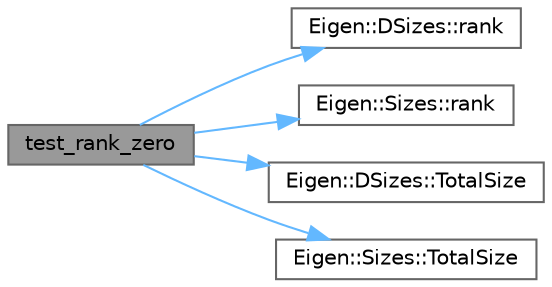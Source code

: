 digraph "test_rank_zero"
{
 // LATEX_PDF_SIZE
  bgcolor="transparent";
  edge [fontname=Helvetica,fontsize=10,labelfontname=Helvetica,labelfontsize=10];
  node [fontname=Helvetica,fontsize=10,shape=box,height=0.2,width=0.4];
  rankdir="LR";
  Node1 [id="Node000001",label="test_rank_zero",height=0.2,width=0.4,color="gray40", fillcolor="grey60", style="filled", fontcolor="black",tooltip=" "];
  Node1 -> Node2 [id="edge1_Node000001_Node000002",color="steelblue1",style="solid",tooltip=" "];
  Node2 [id="Node000002",label="Eigen::DSizes::rank",height=0.2,width=0.4,color="grey40", fillcolor="white", style="filled",URL="$struct_eigen_1_1_d_sizes.html#aa9856dffd1c7d66b27a208280bd09d22",tooltip=" "];
  Node1 -> Node3 [id="edge2_Node000001_Node000003",color="steelblue1",style="solid",tooltip=" "];
  Node3 [id="Node000003",label="Eigen::Sizes::rank",height=0.2,width=0.4,color="grey40", fillcolor="white", style="filled",URL="$struct_eigen_1_1_sizes.html#ab7bfcdb30ee78574d8f403d52cecdd45",tooltip=" "];
  Node1 -> Node4 [id="edge3_Node000001_Node000004",color="steelblue1",style="solid",tooltip=" "];
  Node4 [id="Node000004",label="Eigen::DSizes::TotalSize",height=0.2,width=0.4,color="grey40", fillcolor="white", style="filled",URL="$struct_eigen_1_1_d_sizes.html#aaa880c9fd53051ef158094e1e529e1f0",tooltip=" "];
  Node1 -> Node5 [id="edge4_Node000001_Node000005",color="steelblue1",style="solid",tooltip=" "];
  Node5 [id="Node000005",label="Eigen::Sizes::TotalSize",height=0.2,width=0.4,color="grey40", fillcolor="white", style="filled",URL="$struct_eigen_1_1_sizes.html#a2310e554fd6cd43f16670ad44a3cd7f0",tooltip=" "];
}
